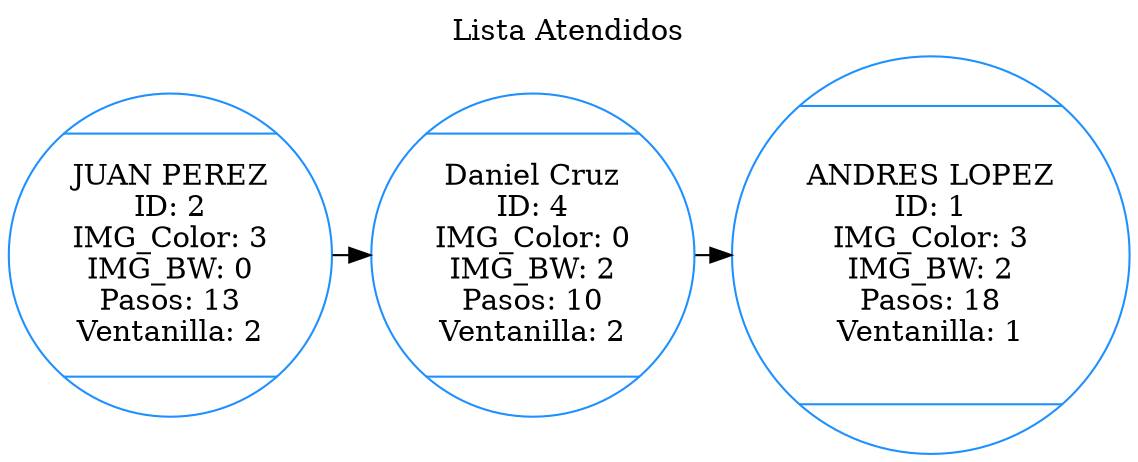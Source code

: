 digraph G{
label="Lista Atendidos";
labelloc = "t"
node [shape=Mcircle,color=dodgerblue1];
cliente1791741888[label="JUAN PEREZ\nID: 2\nIMG_Color: 3\nIMG_BW: 0\nPasos: 13\nVentanilla: 2", width=1.5,height=1.5];
cliente1915910607[label="Daniel Cruz\nID: 4\nIMG_Color: 0\nIMG_BW: 2\nPasos: 10\nVentanilla: 2", width=1.5,height=1.5];
cliente2065951873[label="ANDRES LOPEZ\nID: 1\nIMG_Color: 3\nIMG_BW: 2\nPasos: 18\nVentanilla: 1", width=1.5,height=1.5];
{rank=same
cliente1791741888->cliente1915910607;
cliente1915910607->cliente2065951873;
}
}